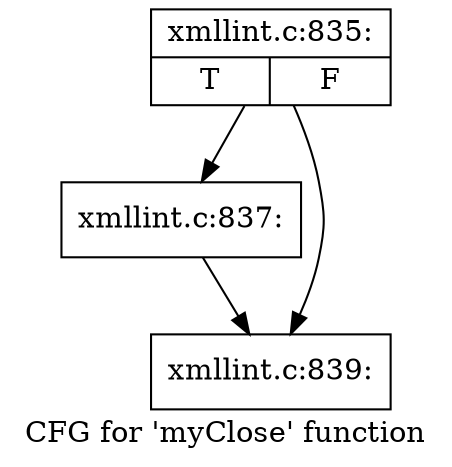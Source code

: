 digraph "CFG for 'myClose' function" {
	label="CFG for 'myClose' function";

	Node0x51074e0 [shape=record,label="{xmllint.c:835:|{<s0>T|<s1>F}}"];
	Node0x51074e0 -> Node0x51178a0;
	Node0x51074e0 -> Node0x5116de0;
	Node0x51178a0 [shape=record,label="{xmllint.c:837:}"];
	Node0x51178a0 -> Node0x5116de0;
	Node0x5116de0 [shape=record,label="{xmllint.c:839:}"];
}
